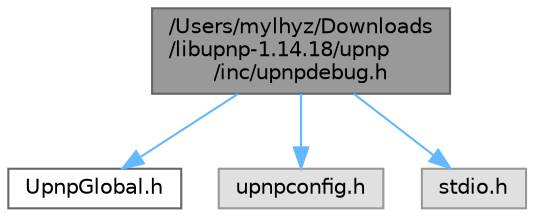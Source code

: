 digraph "/Users/mylhyz/Downloads/libupnp-1.14.18/upnp/inc/upnpdebug.h"
{
 // LATEX_PDF_SIZE
  bgcolor="transparent";
  edge [fontname=Helvetica,fontsize=10,labelfontname=Helvetica,labelfontsize=10];
  node [fontname=Helvetica,fontsize=10,shape=box,height=0.2,width=0.4];
  Node1 [id="Node000001",label="/Users/mylhyz/Downloads\l/libupnp-1.14.18/upnp\l/inc/upnpdebug.h",height=0.2,width=0.4,color="gray40", fillcolor="grey60", style="filled", fontcolor="black",tooltip=" "];
  Node1 -> Node2 [id="edge1_Node000001_Node000002",color="steelblue1",style="solid",tooltip=" "];
  Node2 [id="Node000002",label="UpnpGlobal.h",height=0.2,width=0.4,color="grey40", fillcolor="white", style="filled",URL="$UpnpGlobal_8h.html",tooltip="Defines constants that for some reason are not defined on some systems."];
  Node1 -> Node3 [id="edge2_Node000001_Node000003",color="steelblue1",style="solid",tooltip=" "];
  Node3 [id="Node000003",label="upnpconfig.h",height=0.2,width=0.4,color="grey60", fillcolor="#E0E0E0", style="filled",tooltip=" "];
  Node1 -> Node4 [id="edge3_Node000001_Node000004",color="steelblue1",style="solid",tooltip=" "];
  Node4 [id="Node000004",label="stdio.h",height=0.2,width=0.4,color="grey60", fillcolor="#E0E0E0", style="filled",tooltip=" "];
}
